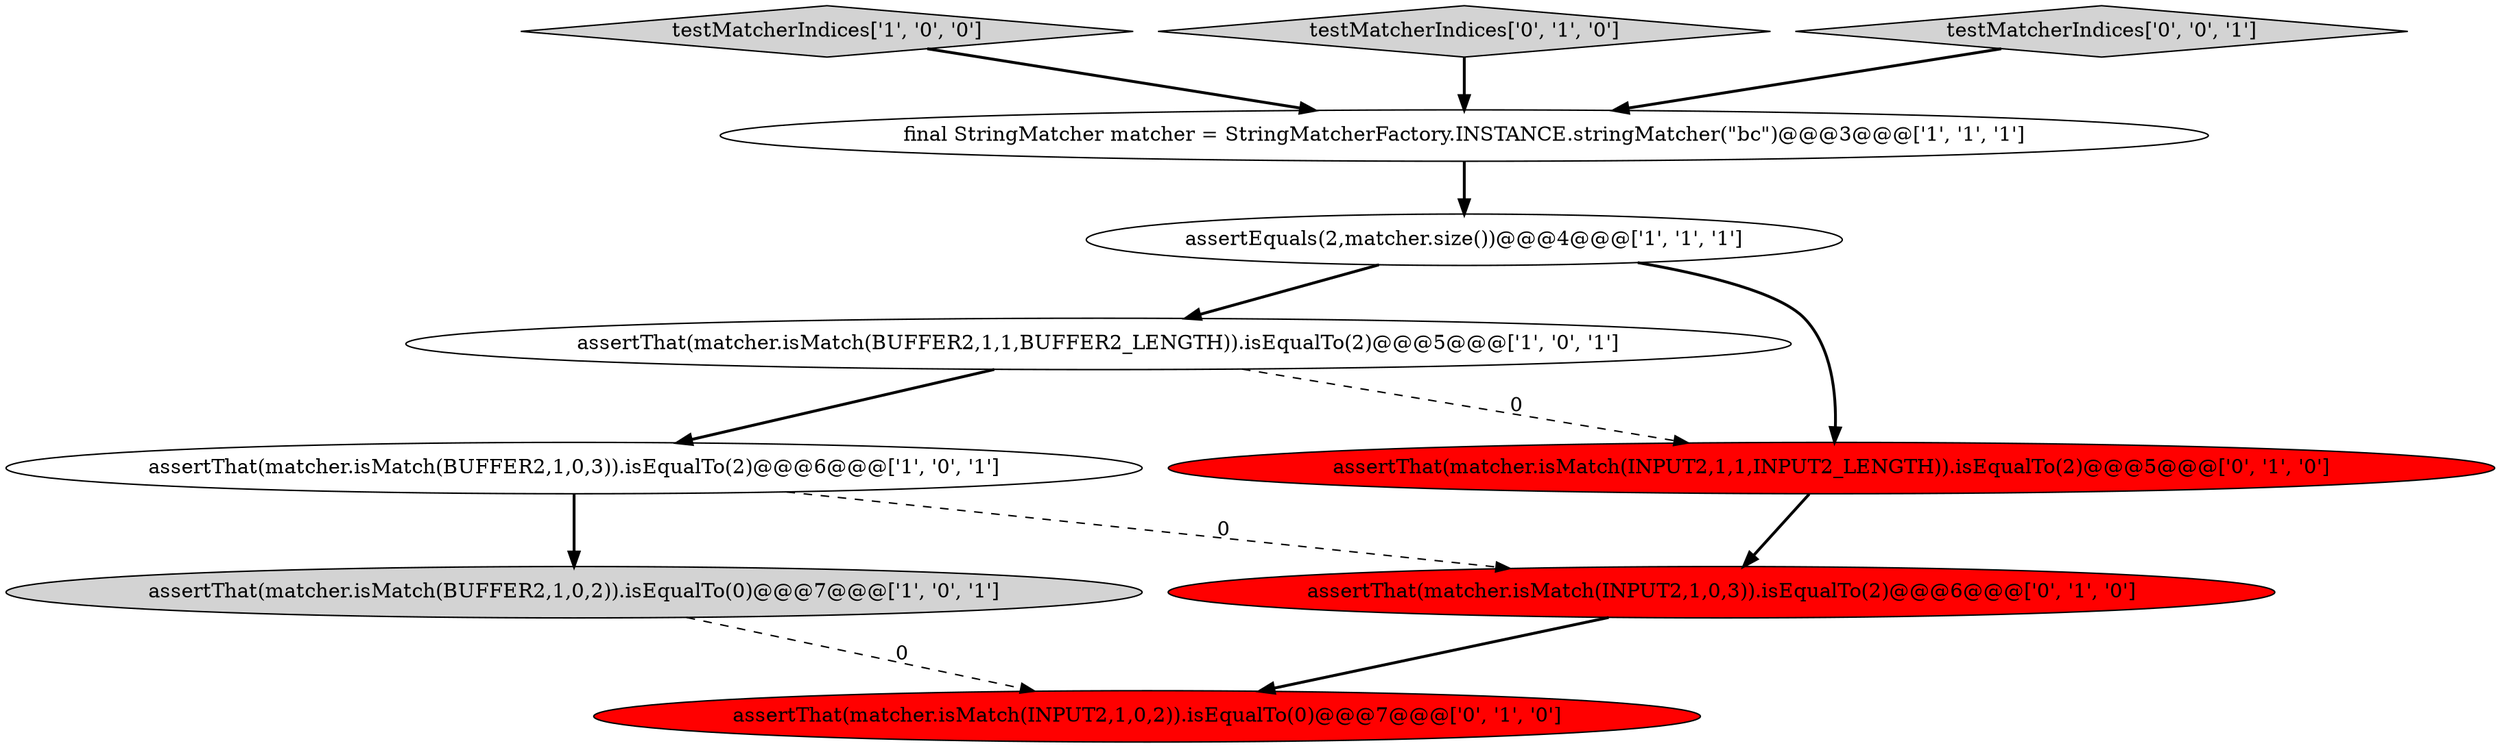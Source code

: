 digraph {
9 [style = filled, label = "assertThat(matcher.isMatch(INPUT2,1,0,2)).isEqualTo(0)@@@7@@@['0', '1', '0']", fillcolor = red, shape = ellipse image = "AAA1AAABBB2BBB"];
4 [style = filled, label = "assertEquals(2,matcher.size())@@@4@@@['1', '1', '1']", fillcolor = white, shape = ellipse image = "AAA0AAABBB1BBB"];
5 [style = filled, label = "assertThat(matcher.isMatch(BUFFER2,1,0,2)).isEqualTo(0)@@@7@@@['1', '0', '1']", fillcolor = lightgray, shape = ellipse image = "AAA0AAABBB1BBB"];
2 [style = filled, label = "assertThat(matcher.isMatch(BUFFER2,1,0,3)).isEqualTo(2)@@@6@@@['1', '0', '1']", fillcolor = white, shape = ellipse image = "AAA0AAABBB1BBB"];
1 [style = filled, label = "assertThat(matcher.isMatch(BUFFER2,1,1,BUFFER2_LENGTH)).isEqualTo(2)@@@5@@@['1', '0', '1']", fillcolor = white, shape = ellipse image = "AAA0AAABBB1BBB"];
0 [style = filled, label = "testMatcherIndices['1', '0', '0']", fillcolor = lightgray, shape = diamond image = "AAA0AAABBB1BBB"];
8 [style = filled, label = "testMatcherIndices['0', '1', '0']", fillcolor = lightgray, shape = diamond image = "AAA0AAABBB2BBB"];
6 [style = filled, label = "assertThat(matcher.isMatch(INPUT2,1,0,3)).isEqualTo(2)@@@6@@@['0', '1', '0']", fillcolor = red, shape = ellipse image = "AAA1AAABBB2BBB"];
10 [style = filled, label = "testMatcherIndices['0', '0', '1']", fillcolor = lightgray, shape = diamond image = "AAA0AAABBB3BBB"];
3 [style = filled, label = "final StringMatcher matcher = StringMatcherFactory.INSTANCE.stringMatcher(\"bc\")@@@3@@@['1', '1', '1']", fillcolor = white, shape = ellipse image = "AAA0AAABBB1BBB"];
7 [style = filled, label = "assertThat(matcher.isMatch(INPUT2,1,1,INPUT2_LENGTH)).isEqualTo(2)@@@5@@@['0', '1', '0']", fillcolor = red, shape = ellipse image = "AAA1AAABBB2BBB"];
0->3 [style = bold, label=""];
10->3 [style = bold, label=""];
5->9 [style = dashed, label="0"];
1->2 [style = bold, label=""];
4->1 [style = bold, label=""];
6->9 [style = bold, label=""];
1->7 [style = dashed, label="0"];
3->4 [style = bold, label=""];
4->7 [style = bold, label=""];
7->6 [style = bold, label=""];
2->5 [style = bold, label=""];
8->3 [style = bold, label=""];
2->6 [style = dashed, label="0"];
}
